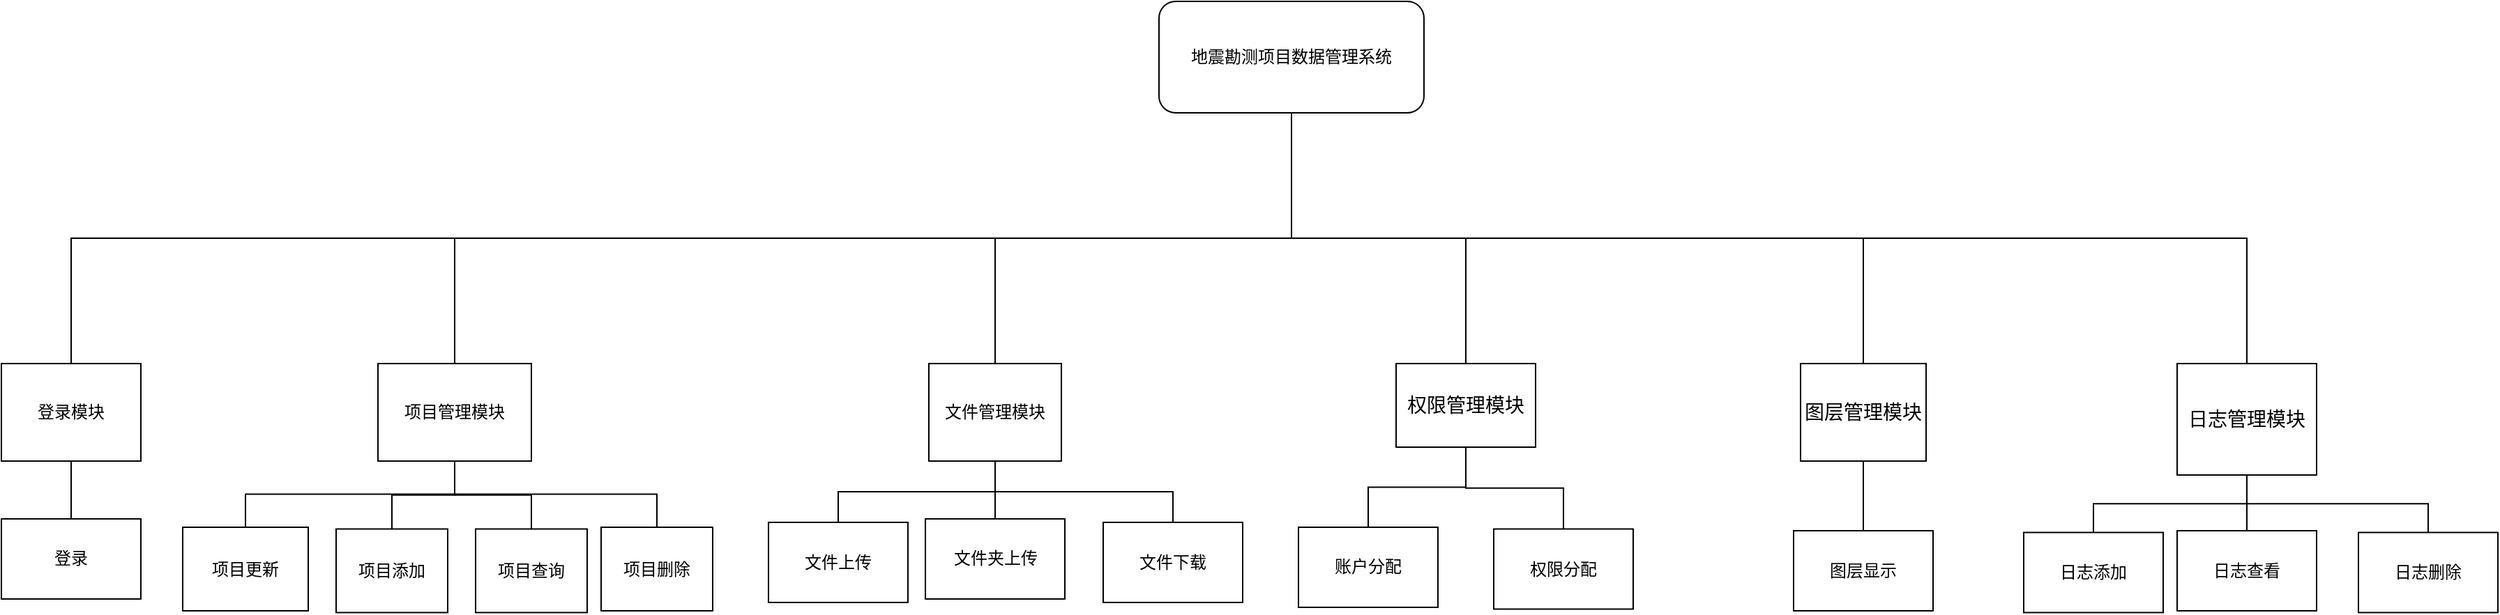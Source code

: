 <mxfile version="17.4.6" type="github">
  <diagram id="NUiRZpOZK513rjNv98Oe" name="Page-1">
    <mxGraphModel dx="2062" dy="1114" grid="1" gridSize="10" guides="1" tooltips="1" connect="1" arrows="1" fold="1" page="1" pageScale="1" pageWidth="827" pageHeight="1169" math="0" shadow="0">
      <root>
        <mxCell id="0" />
        <mxCell id="1" parent="0" />
        <mxCell id="CKlLlHOo31KwwcB37wNu-2" style="edgeStyle=orthogonalEdgeStyle;rounded=0;orthogonalLoop=1;jettySize=auto;html=1;exitX=0.5;exitY=1;exitDx=0;exitDy=0;entryX=0.5;entryY=0;entryDx=0;entryDy=0;endArrow=none;endFill=0;" parent="1" source="MKK4ZT9fQNfWlhLnhhMg-1" target="MKK4ZT9fQNfWlhLnhhMg-8" edge="1">
          <mxGeometry relative="1" as="geometry" />
        </mxCell>
        <mxCell id="CKlLlHOo31KwwcB37wNu-3" style="edgeStyle=orthogonalEdgeStyle;rounded=0;orthogonalLoop=1;jettySize=auto;html=1;exitX=0.5;exitY=1;exitDx=0;exitDy=0;endArrow=none;endFill=0;" parent="1" source="MKK4ZT9fQNfWlhLnhhMg-1" target="MKK4ZT9fQNfWlhLnhhMg-9" edge="1">
          <mxGeometry relative="1" as="geometry" />
        </mxCell>
        <mxCell id="CKlLlHOo31KwwcB37wNu-4" style="edgeStyle=orthogonalEdgeStyle;rounded=0;orthogonalLoop=1;jettySize=auto;html=1;exitX=0.5;exitY=1;exitDx=0;exitDy=0;endArrow=none;endFill=0;" parent="1" source="MKK4ZT9fQNfWlhLnhhMg-1" target="MKK4ZT9fQNfWlhLnhhMg-10" edge="1">
          <mxGeometry relative="1" as="geometry" />
        </mxCell>
        <mxCell id="CKlLlHOo31KwwcB37wNu-5" style="edgeStyle=orthogonalEdgeStyle;rounded=0;orthogonalLoop=1;jettySize=auto;html=1;exitX=0.5;exitY=1;exitDx=0;exitDy=0;endArrow=none;endFill=0;" parent="1" source="MKK4ZT9fQNfWlhLnhhMg-1" target="MKK4ZT9fQNfWlhLnhhMg-12" edge="1">
          <mxGeometry relative="1" as="geometry" />
        </mxCell>
        <mxCell id="CKlLlHOo31KwwcB37wNu-6" style="edgeStyle=orthogonalEdgeStyle;rounded=0;orthogonalLoop=1;jettySize=auto;html=1;exitX=0.5;exitY=1;exitDx=0;exitDy=0;endArrow=none;endFill=0;" parent="1" source="MKK4ZT9fQNfWlhLnhhMg-1" target="MKK4ZT9fQNfWlhLnhhMg-13" edge="1">
          <mxGeometry relative="1" as="geometry" />
        </mxCell>
        <mxCell id="CKlLlHOo31KwwcB37wNu-7" style="edgeStyle=orthogonalEdgeStyle;rounded=0;orthogonalLoop=1;jettySize=auto;html=1;exitX=0.5;exitY=1;exitDx=0;exitDy=0;endArrow=none;endFill=0;" parent="1" source="MKK4ZT9fQNfWlhLnhhMg-1" target="MKK4ZT9fQNfWlhLnhhMg-14" edge="1">
          <mxGeometry relative="1" as="geometry" />
        </mxCell>
        <mxCell id="MKK4ZT9fQNfWlhLnhhMg-1" value="地震勘测项目数据管理系统" style="rounded=1;whiteSpace=wrap;html=1;" parent="1" vertex="1">
          <mxGeometry x="850" y="230" width="190" height="80" as="geometry" />
        </mxCell>
        <mxCell id="dzISkNTtyi5hpE2jeF5Q-2" style="edgeStyle=orthogonalEdgeStyle;rounded=0;orthogonalLoop=1;jettySize=auto;html=1;exitX=0.5;exitY=1;exitDx=0;exitDy=0;endArrow=none;endFill=0;" edge="1" parent="1" source="MKK4ZT9fQNfWlhLnhhMg-8" target="dzISkNTtyi5hpE2jeF5Q-1">
          <mxGeometry relative="1" as="geometry" />
        </mxCell>
        <mxCell id="MKK4ZT9fQNfWlhLnhhMg-8" value="&lt;span&gt;登录模块&lt;/span&gt;" style="rounded=0;whiteSpace=wrap;html=1;" parent="1" vertex="1">
          <mxGeometry x="20" y="490" width="100" height="70" as="geometry" />
        </mxCell>
        <mxCell id="dzISkNTtyi5hpE2jeF5Q-3" style="edgeStyle=orthogonalEdgeStyle;rounded=0;orthogonalLoop=1;jettySize=auto;html=1;endArrow=none;endFill=0;" edge="1" parent="1" source="MKK4ZT9fQNfWlhLnhhMg-9" target="dzISkNTtyi5hpE2jeF5Q-4">
          <mxGeometry relative="1" as="geometry">
            <mxPoint x="370" y="760" as="targetPoint" />
          </mxGeometry>
        </mxCell>
        <mxCell id="dzISkNTtyi5hpE2jeF5Q-8" style="edgeStyle=orthogonalEdgeStyle;rounded=0;orthogonalLoop=1;jettySize=auto;html=1;exitX=0.5;exitY=1;exitDx=0;exitDy=0;endArrow=none;endFill=0;" edge="1" parent="1" source="MKK4ZT9fQNfWlhLnhhMg-9" target="dzISkNTtyi5hpE2jeF5Q-6">
          <mxGeometry relative="1" as="geometry" />
        </mxCell>
        <mxCell id="dzISkNTtyi5hpE2jeF5Q-10" style="edgeStyle=orthogonalEdgeStyle;rounded=0;orthogonalLoop=1;jettySize=auto;html=1;exitX=0.5;exitY=1;exitDx=0;exitDy=0;endArrow=none;endFill=0;" edge="1" parent="1" source="MKK4ZT9fQNfWlhLnhhMg-9" target="dzISkNTtyi5hpE2jeF5Q-7">
          <mxGeometry relative="1" as="geometry" />
        </mxCell>
        <mxCell id="dzISkNTtyi5hpE2jeF5Q-11" style="edgeStyle=orthogonalEdgeStyle;rounded=0;orthogonalLoop=1;jettySize=auto;html=1;endArrow=none;endFill=0;exitX=0.5;exitY=1;exitDx=0;exitDy=0;" edge="1" parent="1" source="MKK4ZT9fQNfWlhLnhhMg-9" target="dzISkNTtyi5hpE2jeF5Q-5">
          <mxGeometry relative="1" as="geometry">
            <mxPoint x="400" y="650" as="targetPoint" />
          </mxGeometry>
        </mxCell>
        <mxCell id="MKK4ZT9fQNfWlhLnhhMg-9" value="项目管理模块" style="rounded=0;whiteSpace=wrap;html=1;" parent="1" vertex="1">
          <mxGeometry x="290" y="490" width="110" height="70" as="geometry" />
        </mxCell>
        <mxCell id="dzISkNTtyi5hpE2jeF5Q-15" style="edgeStyle=orthogonalEdgeStyle;rounded=0;orthogonalLoop=1;jettySize=auto;html=1;exitX=0.5;exitY=1;exitDx=0;exitDy=0;endArrow=none;endFill=0;" edge="1" parent="1" source="MKK4ZT9fQNfWlhLnhhMg-10" target="dzISkNTtyi5hpE2jeF5Q-12">
          <mxGeometry relative="1" as="geometry" />
        </mxCell>
        <mxCell id="dzISkNTtyi5hpE2jeF5Q-20" style="edgeStyle=orthogonalEdgeStyle;rounded=0;orthogonalLoop=1;jettySize=auto;html=1;exitX=0.5;exitY=1;exitDx=0;exitDy=0;entryX=0.5;entryY=0;entryDx=0;entryDy=0;endArrow=none;endFill=0;" edge="1" parent="1" source="MKK4ZT9fQNfWlhLnhhMg-10" target="dzISkNTtyi5hpE2jeF5Q-13">
          <mxGeometry relative="1" as="geometry" />
        </mxCell>
        <mxCell id="MKK4ZT9fQNfWlhLnhhMg-10" value="文件管理模块" style="rounded=0;whiteSpace=wrap;html=1;" parent="1" vertex="1">
          <mxGeometry x="685" y="490" width="95" height="70" as="geometry" />
        </mxCell>
        <mxCell id="dzISkNTtyi5hpE2jeF5Q-23" value="" style="edgeStyle=orthogonalEdgeStyle;rounded=0;orthogonalLoop=1;jettySize=auto;html=1;endArrow=none;endFill=0;" edge="1" parent="1" source="MKK4ZT9fQNfWlhLnhhMg-12" target="dzISkNTtyi5hpE2jeF5Q-21">
          <mxGeometry relative="1" as="geometry" />
        </mxCell>
        <mxCell id="dzISkNTtyi5hpE2jeF5Q-24" style="edgeStyle=orthogonalEdgeStyle;rounded=0;orthogonalLoop=1;jettySize=auto;html=1;exitX=0.5;exitY=1;exitDx=0;exitDy=0;entryX=0.5;entryY=0;entryDx=0;entryDy=0;endArrow=none;endFill=0;" edge="1" parent="1" source="MKK4ZT9fQNfWlhLnhhMg-12" target="dzISkNTtyi5hpE2jeF5Q-22">
          <mxGeometry relative="1" as="geometry" />
        </mxCell>
        <mxCell id="MKK4ZT9fQNfWlhLnhhMg-12" value="&lt;span style=&quot;font-size: 14px&quot;&gt;权限管理模块&lt;/span&gt;" style="rounded=0;whiteSpace=wrap;html=1;" parent="1" vertex="1">
          <mxGeometry x="1020" y="490" width="100" height="60" as="geometry" />
        </mxCell>
        <mxCell id="dzISkNTtyi5hpE2jeF5Q-26" value="" style="edgeStyle=orthogonalEdgeStyle;rounded=0;orthogonalLoop=1;jettySize=auto;html=1;endArrow=none;endFill=0;" edge="1" parent="1" source="MKK4ZT9fQNfWlhLnhhMg-13" target="dzISkNTtyi5hpE2jeF5Q-25">
          <mxGeometry relative="1" as="geometry" />
        </mxCell>
        <mxCell id="MKK4ZT9fQNfWlhLnhhMg-13" value="&lt;span style=&quot;font-size: 14px&quot;&gt;图层管理模块&lt;/span&gt;" style="rounded=0;whiteSpace=wrap;html=1;" parent="1" vertex="1">
          <mxGeometry x="1310" y="490" width="90" height="70" as="geometry" />
        </mxCell>
        <mxCell id="dzISkNTtyi5hpE2jeF5Q-30" style="edgeStyle=orthogonalEdgeStyle;rounded=0;orthogonalLoop=1;jettySize=auto;html=1;exitX=0.5;exitY=1;exitDx=0;exitDy=0;endArrow=none;endFill=0;" edge="1" parent="1" source="MKK4ZT9fQNfWlhLnhhMg-14" target="dzISkNTtyi5hpE2jeF5Q-29">
          <mxGeometry relative="1" as="geometry" />
        </mxCell>
        <mxCell id="dzISkNTtyi5hpE2jeF5Q-31" style="edgeStyle=orthogonalEdgeStyle;rounded=0;orthogonalLoop=1;jettySize=auto;html=1;exitX=0.5;exitY=1;exitDx=0;exitDy=0;endArrow=none;endFill=0;" edge="1" parent="1" source="MKK4ZT9fQNfWlhLnhhMg-14" target="dzISkNTtyi5hpE2jeF5Q-32">
          <mxGeometry relative="1" as="geometry">
            <mxPoint x="1730" y="660" as="targetPoint" />
          </mxGeometry>
        </mxCell>
        <mxCell id="dzISkNTtyi5hpE2jeF5Q-34" style="edgeStyle=orthogonalEdgeStyle;rounded=0;orthogonalLoop=1;jettySize=auto;html=1;exitX=0.5;exitY=1;exitDx=0;exitDy=0;entryX=0.5;entryY=0;entryDx=0;entryDy=0;endArrow=none;endFill=0;" edge="1" parent="1" source="MKK4ZT9fQNfWlhLnhhMg-14" target="dzISkNTtyi5hpE2jeF5Q-27">
          <mxGeometry relative="1" as="geometry" />
        </mxCell>
        <mxCell id="MKK4ZT9fQNfWlhLnhhMg-14" value="&lt;span style=&quot;font-size: 14px&quot;&gt;日志管理模块&lt;/span&gt;" style="rounded=0;whiteSpace=wrap;html=1;" parent="1" vertex="1">
          <mxGeometry x="1580" y="490" width="100" height="80" as="geometry" />
        </mxCell>
        <mxCell id="dzISkNTtyi5hpE2jeF5Q-1" value="登录" style="rounded=0;whiteSpace=wrap;html=1;" vertex="1" parent="1">
          <mxGeometry x="20" y="601.5" width="100" height="57.5" as="geometry" />
        </mxCell>
        <mxCell id="dzISkNTtyi5hpE2jeF5Q-4" value="项目添加" style="rounded=0;whiteSpace=wrap;html=1;" vertex="1" parent="1">
          <mxGeometry x="260" y="608.75" width="80" height="60" as="geometry" />
        </mxCell>
        <mxCell id="dzISkNTtyi5hpE2jeF5Q-5" value="项目删除&lt;span style=&quot;color: rgba(0 , 0 , 0 , 0) ; font-family: monospace ; font-size: 0px&quot;&gt;%3CmxGraphModel%3E%3Croot%3E%3CmxCell%20id%3D%220%22%2F%3E%3CmxCell%20id%3D%221%22%20parent%3D%220%22%2F%3E%3CmxCell%20id%3D%222%22%20value%3D%22%E9%A1%B9%E7%9B%AE%E6%B7%BB%E5%8A%A0%22%20style%3D%22rounded%3D0%3BwhiteSpace%3Dwrap%3Bhtml%3D1%3B%22%20vertex%3D%221%22%20parent%3D%221%22%3E%3CmxGeometry%20x%3D%22270%22%20y%3D%22760%22%20width%3D%2280%22%20height%3D%2260%22%20as%3D%22geometry%22%2F%3E%3C%2FmxCell%3E%3C%2Froot%3E%3C%2FmxGraphModel%3E&lt;/span&gt;" style="rounded=0;whiteSpace=wrap;html=1;" vertex="1" parent="1">
          <mxGeometry x="450" y="607.5" width="80" height="60" as="geometry" />
        </mxCell>
        <mxCell id="dzISkNTtyi5hpE2jeF5Q-6" value="项目查询" style="rounded=0;whiteSpace=wrap;html=1;" vertex="1" parent="1">
          <mxGeometry x="360" y="608.75" width="80" height="60" as="geometry" />
        </mxCell>
        <mxCell id="dzISkNTtyi5hpE2jeF5Q-7" value="项目更新" style="rounded=0;whiteSpace=wrap;html=1;" vertex="1" parent="1">
          <mxGeometry x="150" y="607.5" width="90" height="60" as="geometry" />
        </mxCell>
        <mxCell id="dzISkNTtyi5hpE2jeF5Q-12" value="文件上传" style="rounded=0;whiteSpace=wrap;html=1;" vertex="1" parent="1">
          <mxGeometry x="570" y="604" width="100" height="57.5" as="geometry" />
        </mxCell>
        <mxCell id="dzISkNTtyi5hpE2jeF5Q-13" value="文件下载" style="rounded=0;whiteSpace=wrap;html=1;" vertex="1" parent="1">
          <mxGeometry x="810" y="604" width="100" height="57.5" as="geometry" />
        </mxCell>
        <mxCell id="dzISkNTtyi5hpE2jeF5Q-19" value="" style="edgeStyle=orthogonalEdgeStyle;rounded=0;orthogonalLoop=1;jettySize=auto;html=1;endArrow=none;endFill=0;" edge="1" parent="1" source="dzISkNTtyi5hpE2jeF5Q-14" target="MKK4ZT9fQNfWlhLnhhMg-10">
          <mxGeometry relative="1" as="geometry" />
        </mxCell>
        <mxCell id="dzISkNTtyi5hpE2jeF5Q-14" value="文件夹上传" style="rounded=0;whiteSpace=wrap;html=1;" vertex="1" parent="1">
          <mxGeometry x="682.5" y="601.5" width="100" height="57.5" as="geometry" />
        </mxCell>
        <mxCell id="dzISkNTtyi5hpE2jeF5Q-21" value="账户分配" style="rounded=0;whiteSpace=wrap;html=1;" vertex="1" parent="1">
          <mxGeometry x="950" y="607.5" width="100" height="57.5" as="geometry" />
        </mxCell>
        <mxCell id="dzISkNTtyi5hpE2jeF5Q-22" value="权限分配" style="rounded=0;whiteSpace=wrap;html=1;" vertex="1" parent="1">
          <mxGeometry x="1090" y="608.75" width="100" height="57.5" as="geometry" />
        </mxCell>
        <mxCell id="dzISkNTtyi5hpE2jeF5Q-25" value="图层显示" style="rounded=0;whiteSpace=wrap;html=1;" vertex="1" parent="1">
          <mxGeometry x="1305" y="610" width="100" height="57.5" as="geometry" />
        </mxCell>
        <mxCell id="dzISkNTtyi5hpE2jeF5Q-27" value="日志添加" style="rounded=0;whiteSpace=wrap;html=1;" vertex="1" parent="1">
          <mxGeometry x="1470" y="611.25" width="100" height="57.5" as="geometry" />
        </mxCell>
        <mxCell id="dzISkNTtyi5hpE2jeF5Q-29" value="日志查看" style="rounded=0;whiteSpace=wrap;html=1;" vertex="1" parent="1">
          <mxGeometry x="1580" y="610" width="100" height="57.5" as="geometry" />
        </mxCell>
        <mxCell id="dzISkNTtyi5hpE2jeF5Q-32" value="日志删除" style="rounded=0;whiteSpace=wrap;html=1;" vertex="1" parent="1">
          <mxGeometry x="1710" y="611.25" width="100" height="57.5" as="geometry" />
        </mxCell>
      </root>
    </mxGraphModel>
  </diagram>
</mxfile>
